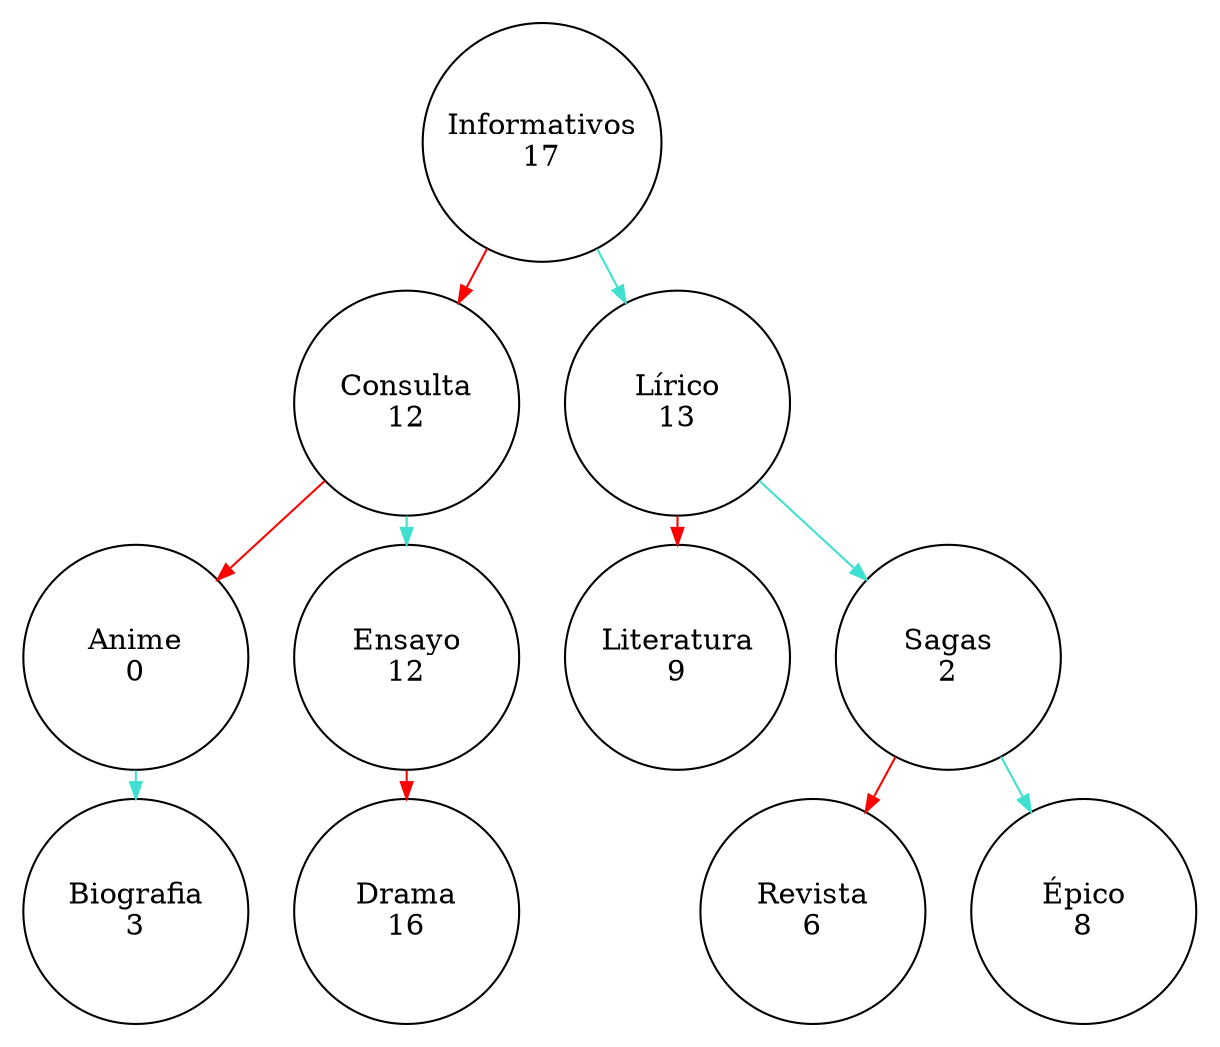 digraph G {
 nodesep=0.3;
 ranksep=0.2;
    margin=0.1;
 node[shape=circle width="1.5" height="1.5" fixed="true"];  edge [arrowsize=0.8];"Informativos""Informativos"[label="Informativos\n17"]"Informativos" -> "Consulta"[color="#ff0000"];
"Consulta"[label="Consulta\n12"]"Consulta" -> "Anime"[color="#ff0000"];
"Anime"[label="Anime\n0"]"Anime" -> "Biografia"[color="#40e0d0"];
"Biografia"[label="Biografia\n3"]"Consulta" -> "Ensayo"[color="#40e0d0"];
"Ensayo"[label="Ensayo\n12"]"Ensayo" -> "Drama"[color="#ff0000"];
"Drama"[label="Drama\n16"]"Informativos" -> "Lírico"[color="#40e0d0"];
"Lírico"[label="Lírico\n13"]"Lírico" -> "Literatura"[color="#ff0000"];
"Literatura"[label="Literatura\n9"]"Lírico" -> "Sagas"[color="#40e0d0"];
"Sagas"[label="Sagas\n2"]"Sagas" -> "Revista"[color="#ff0000"];
"Revista"[label="Revista\n6"]"Sagas" -> "Épico"[color="#40e0d0"];
"Épico"[label="Épico\n8"]}
